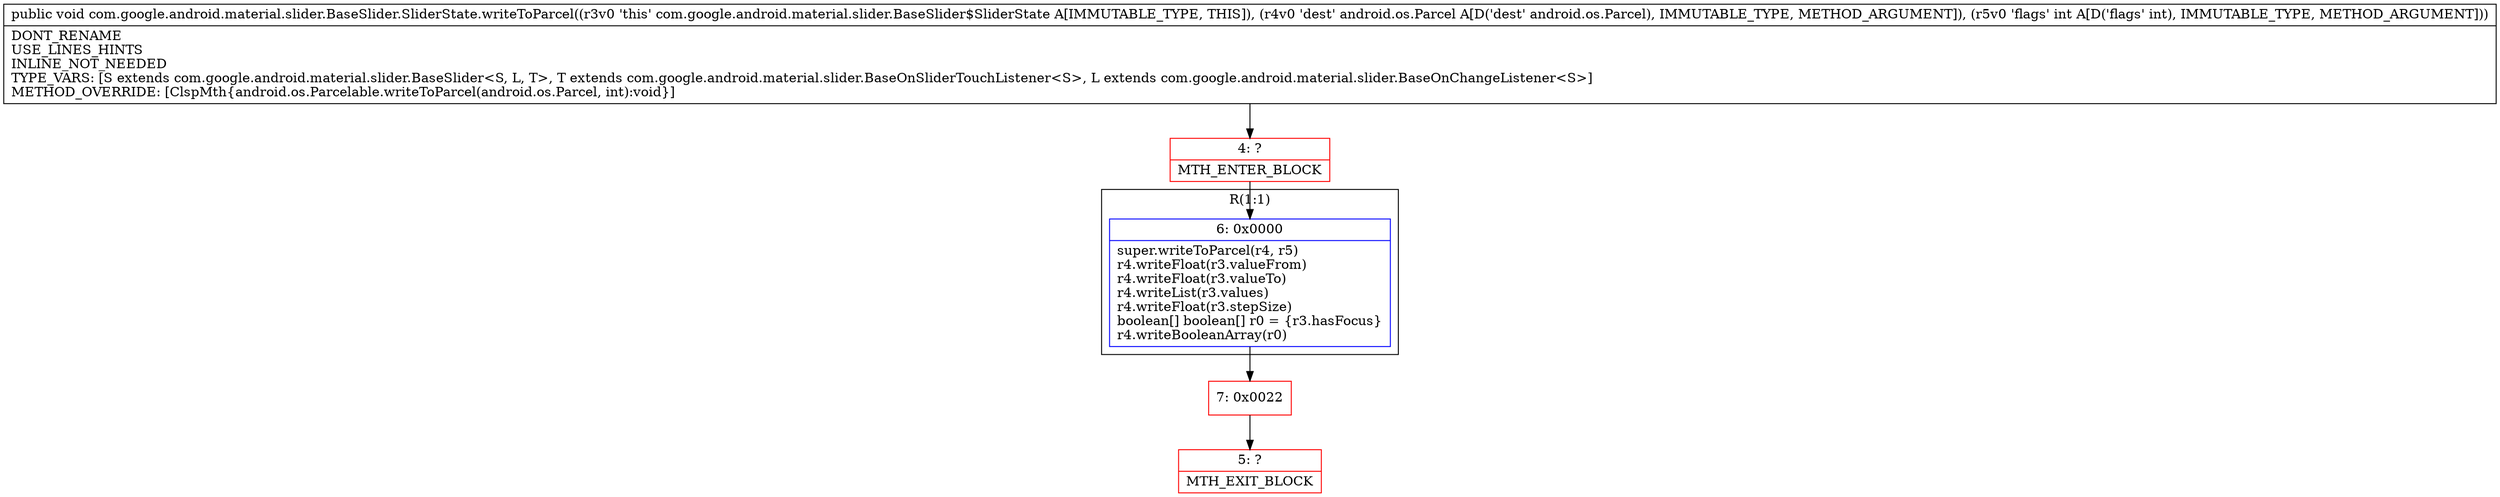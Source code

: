 digraph "CFG forcom.google.android.material.slider.BaseSlider.SliderState.writeToParcel(Landroid\/os\/Parcel;I)V" {
subgraph cluster_Region_1806059752 {
label = "R(1:1)";
node [shape=record,color=blue];
Node_6 [shape=record,label="{6\:\ 0x0000|super.writeToParcel(r4, r5)\lr4.writeFloat(r3.valueFrom)\lr4.writeFloat(r3.valueTo)\lr4.writeList(r3.values)\lr4.writeFloat(r3.stepSize)\lboolean[] boolean[] r0 = \{r3.hasFocus\}\lr4.writeBooleanArray(r0)\l}"];
}
Node_4 [shape=record,color=red,label="{4\:\ ?|MTH_ENTER_BLOCK\l}"];
Node_7 [shape=record,color=red,label="{7\:\ 0x0022}"];
Node_5 [shape=record,color=red,label="{5\:\ ?|MTH_EXIT_BLOCK\l}"];
MethodNode[shape=record,label="{public void com.google.android.material.slider.BaseSlider.SliderState.writeToParcel((r3v0 'this' com.google.android.material.slider.BaseSlider$SliderState A[IMMUTABLE_TYPE, THIS]), (r4v0 'dest' android.os.Parcel A[D('dest' android.os.Parcel), IMMUTABLE_TYPE, METHOD_ARGUMENT]), (r5v0 'flags' int A[D('flags' int), IMMUTABLE_TYPE, METHOD_ARGUMENT]))  | DONT_RENAME\lUSE_LINES_HINTS\lINLINE_NOT_NEEDED\lTYPE_VARS: [S extends com.google.android.material.slider.BaseSlider\<S, L, T\>, T extends com.google.android.material.slider.BaseOnSliderTouchListener\<S\>, L extends com.google.android.material.slider.BaseOnChangeListener\<S\>]\lMETHOD_OVERRIDE: [ClspMth\{android.os.Parcelable.writeToParcel(android.os.Parcel, int):void\}]\l}"];
MethodNode -> Node_4;Node_6 -> Node_7;
Node_4 -> Node_6;
Node_7 -> Node_5;
}

